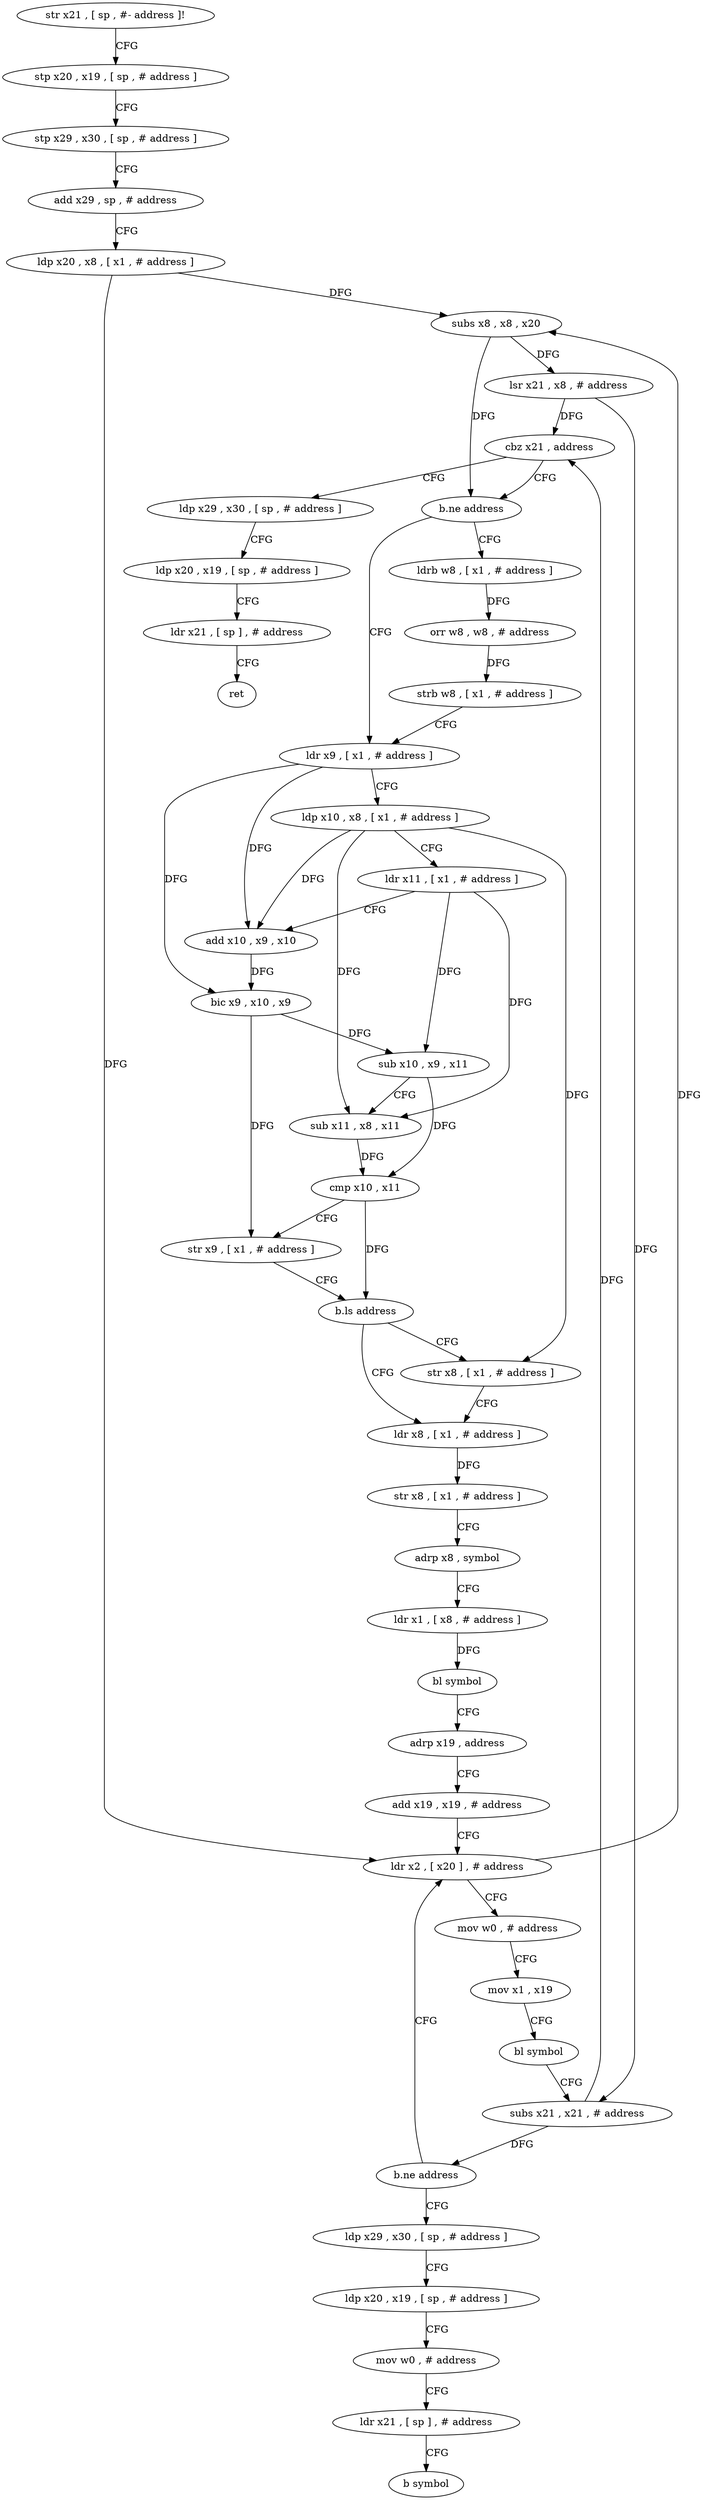 digraph "func" {
"4216772" [label = "str x21 , [ sp , #- address ]!" ]
"4216776" [label = "stp x20 , x19 , [ sp , # address ]" ]
"4216780" [label = "stp x29 , x30 , [ sp , # address ]" ]
"4216784" [label = "add x29 , sp , # address" ]
"4216788" [label = "ldp x20 , x8 , [ x1 , # address ]" ]
"4216792" [label = "subs x8 , x8 , x20" ]
"4216796" [label = "lsr x21 , x8 , # address" ]
"4216800" [label = "cbz x21 , address" ]
"4216936" [label = "ldp x29 , x30 , [ sp , # address ]" ]
"4216804" [label = "b.ne address" ]
"4216940" [label = "ldp x20 , x19 , [ sp , # address ]" ]
"4216944" [label = "ldr x21 , [ sp ] , # address" ]
"4216948" [label = "ret" ]
"4216820" [label = "ldr x9 , [ x1 , # address ]" ]
"4216808" [label = "ldrb w8 , [ x1 , # address ]" ]
"4216824" [label = "ldp x10 , x8 , [ x1 , # address ]" ]
"4216828" [label = "ldr x11 , [ x1 , # address ]" ]
"4216832" [label = "add x10 , x9 , x10" ]
"4216836" [label = "bic x9 , x10 , x9" ]
"4216840" [label = "sub x10 , x9 , x11" ]
"4216844" [label = "sub x11 , x8 , x11" ]
"4216848" [label = "cmp x10 , x11" ]
"4216852" [label = "str x9 , [ x1 , # address ]" ]
"4216856" [label = "b.ls address" ]
"4216864" [label = "ldr x8 , [ x1 , # address ]" ]
"4216860" [label = "str x8 , [ x1 , # address ]" ]
"4216812" [label = "orr w8 , w8 , # address" ]
"4216816" [label = "strb w8 , [ x1 , # address ]" ]
"4216868" [label = "str x8 , [ x1 , # address ]" ]
"4216872" [label = "adrp x8 , symbol" ]
"4216876" [label = "ldr x1 , [ x8 , # address ]" ]
"4216880" [label = "bl symbol" ]
"4216884" [label = "adrp x19 , address" ]
"4216888" [label = "add x19 , x19 , # address" ]
"4216892" [label = "ldr x2 , [ x20 ] , # address" ]
"4216896" [label = "mov w0 , # address" ]
"4216900" [label = "mov x1 , x19" ]
"4216904" [label = "bl symbol" ]
"4216908" [label = "subs x21 , x21 , # address" ]
"4216912" [label = "b.ne address" ]
"4216916" [label = "ldp x29 , x30 , [ sp , # address ]" ]
"4216920" [label = "ldp x20 , x19 , [ sp , # address ]" ]
"4216924" [label = "mov w0 , # address" ]
"4216928" [label = "ldr x21 , [ sp ] , # address" ]
"4216932" [label = "b symbol" ]
"4216772" -> "4216776" [ label = "CFG" ]
"4216776" -> "4216780" [ label = "CFG" ]
"4216780" -> "4216784" [ label = "CFG" ]
"4216784" -> "4216788" [ label = "CFG" ]
"4216788" -> "4216792" [ label = "DFG" ]
"4216788" -> "4216892" [ label = "DFG" ]
"4216792" -> "4216796" [ label = "DFG" ]
"4216792" -> "4216804" [ label = "DFG" ]
"4216796" -> "4216800" [ label = "DFG" ]
"4216796" -> "4216908" [ label = "DFG" ]
"4216800" -> "4216936" [ label = "CFG" ]
"4216800" -> "4216804" [ label = "CFG" ]
"4216936" -> "4216940" [ label = "CFG" ]
"4216804" -> "4216820" [ label = "CFG" ]
"4216804" -> "4216808" [ label = "CFG" ]
"4216940" -> "4216944" [ label = "CFG" ]
"4216944" -> "4216948" [ label = "CFG" ]
"4216820" -> "4216824" [ label = "CFG" ]
"4216820" -> "4216832" [ label = "DFG" ]
"4216820" -> "4216836" [ label = "DFG" ]
"4216808" -> "4216812" [ label = "DFG" ]
"4216824" -> "4216828" [ label = "CFG" ]
"4216824" -> "4216832" [ label = "DFG" ]
"4216824" -> "4216844" [ label = "DFG" ]
"4216824" -> "4216860" [ label = "DFG" ]
"4216828" -> "4216832" [ label = "CFG" ]
"4216828" -> "4216840" [ label = "DFG" ]
"4216828" -> "4216844" [ label = "DFG" ]
"4216832" -> "4216836" [ label = "DFG" ]
"4216836" -> "4216840" [ label = "DFG" ]
"4216836" -> "4216852" [ label = "DFG" ]
"4216840" -> "4216844" [ label = "CFG" ]
"4216840" -> "4216848" [ label = "DFG" ]
"4216844" -> "4216848" [ label = "DFG" ]
"4216848" -> "4216852" [ label = "CFG" ]
"4216848" -> "4216856" [ label = "DFG" ]
"4216852" -> "4216856" [ label = "CFG" ]
"4216856" -> "4216864" [ label = "CFG" ]
"4216856" -> "4216860" [ label = "CFG" ]
"4216864" -> "4216868" [ label = "DFG" ]
"4216860" -> "4216864" [ label = "CFG" ]
"4216812" -> "4216816" [ label = "DFG" ]
"4216816" -> "4216820" [ label = "CFG" ]
"4216868" -> "4216872" [ label = "CFG" ]
"4216872" -> "4216876" [ label = "CFG" ]
"4216876" -> "4216880" [ label = "DFG" ]
"4216880" -> "4216884" [ label = "CFG" ]
"4216884" -> "4216888" [ label = "CFG" ]
"4216888" -> "4216892" [ label = "CFG" ]
"4216892" -> "4216896" [ label = "CFG" ]
"4216892" -> "4216792" [ label = "DFG" ]
"4216896" -> "4216900" [ label = "CFG" ]
"4216900" -> "4216904" [ label = "CFG" ]
"4216904" -> "4216908" [ label = "CFG" ]
"4216908" -> "4216912" [ label = "DFG" ]
"4216908" -> "4216800" [ label = "DFG" ]
"4216912" -> "4216892" [ label = "CFG" ]
"4216912" -> "4216916" [ label = "CFG" ]
"4216916" -> "4216920" [ label = "CFG" ]
"4216920" -> "4216924" [ label = "CFG" ]
"4216924" -> "4216928" [ label = "CFG" ]
"4216928" -> "4216932" [ label = "CFG" ]
}
